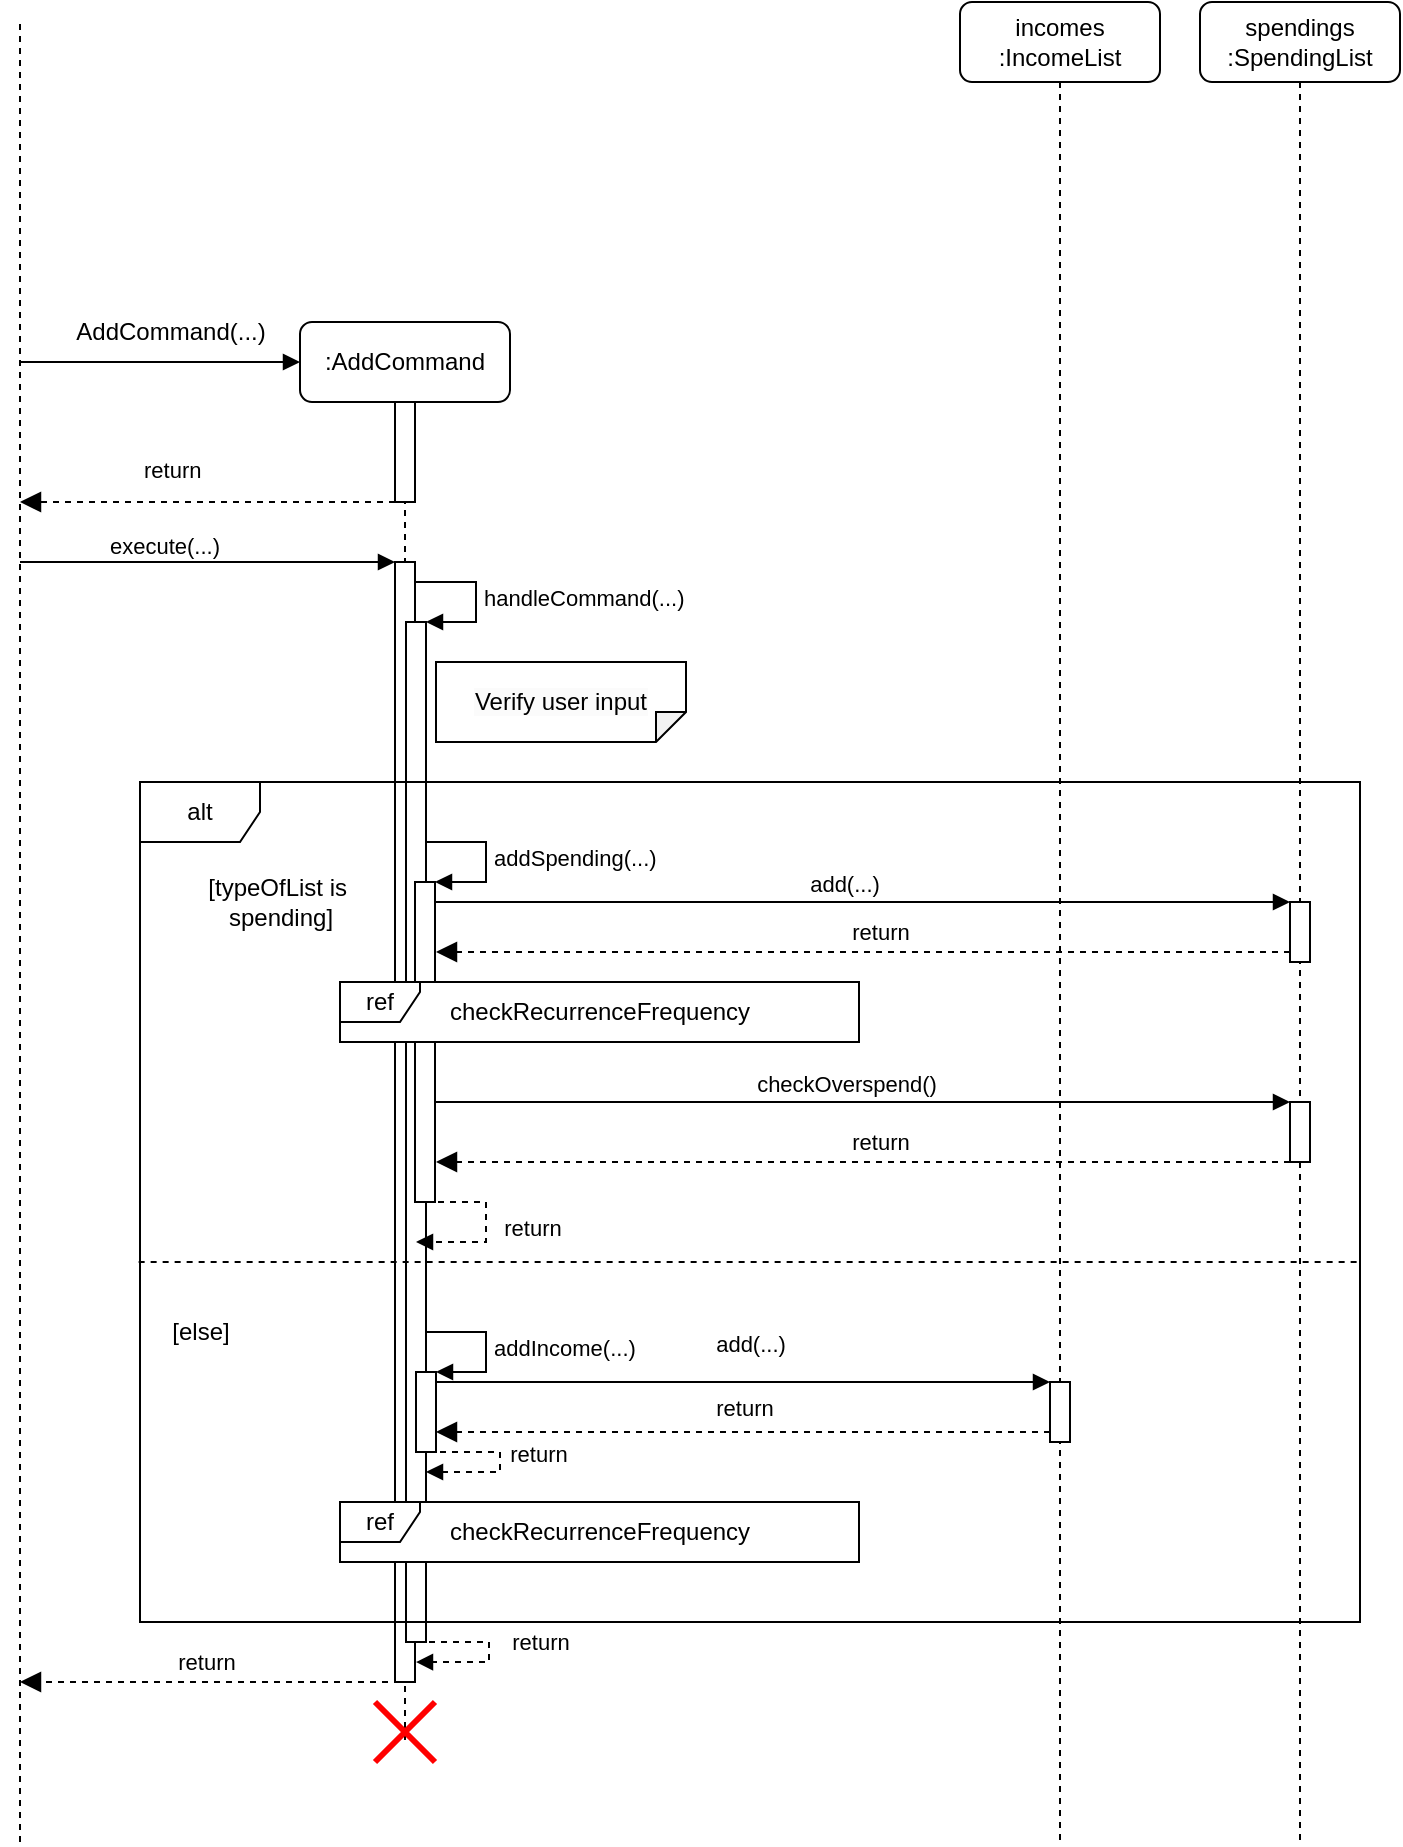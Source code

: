 <mxfile version="24.8.4">
  <diagram name="Page-1" id="2YBvvXClWsGukQMizWep">
    <mxGraphModel dx="1358" dy="851" grid="1" gridSize="10" guides="1" tooltips="1" connect="1" arrows="1" fold="1" page="1" pageScale="1" pageWidth="850" pageHeight="1100" math="0" shadow="0">
      <root>
        <mxCell id="0" />
        <mxCell id="1" parent="0" />
        <mxCell id="aM9ryv3xv72pqoxQDRHE-5" value=":AddCommand" style="shape=umlLifeline;rounded=1;whiteSpace=wrap;html=1;container=0;dropTarget=0;collapsible=0;recursiveResize=0;outlineConnect=0;portConstraint=eastwest;newEdgeStyle={&quot;curved&quot;:0,&quot;rounded&quot;:0};targetShapes=umlLifeline;participant=label;points=[[0,0,0,0,5],[0,1,0,0,-5],[1,0,0,0,5],[1,1,0,0,-5]];perimeter=rectanglePerimeter;" parent="1" vertex="1">
          <mxGeometry x="170" y="200" width="105" height="710" as="geometry" />
        </mxCell>
        <mxCell id="1ialCVmugB1Czv88WBpj-9" value="" style="html=1;points=[];perimeter=orthogonalPerimeter;outlineConnect=0;targetShapes=umlLifeline;portConstraint=eastwest;newEdgeStyle={&quot;edgeStyle&quot;:&quot;elbowEdgeStyle&quot;,&quot;elbow&quot;:&quot;vertical&quot;,&quot;curved&quot;:0,&quot;rounded&quot;:0};" parent="aM9ryv3xv72pqoxQDRHE-5" vertex="1">
          <mxGeometry x="47.5" y="40" width="10" height="50" as="geometry" />
        </mxCell>
        <mxCell id="aM9ryv3xv72pqoxQDRHE-6" value="" style="html=1;points=[];perimeter=orthogonalPerimeter;outlineConnect=0;targetShapes=umlLifeline;portConstraint=eastwest;newEdgeStyle={&quot;edgeStyle&quot;:&quot;elbowEdgeStyle&quot;,&quot;elbow&quot;:&quot;vertical&quot;,&quot;curved&quot;:0,&quot;rounded&quot;:0};" parent="aM9ryv3xv72pqoxQDRHE-5" vertex="1">
          <mxGeometry x="47.5" y="120" width="10" height="560" as="geometry" />
        </mxCell>
        <mxCell id="1ialCVmugB1Czv88WBpj-36" value="" style="html=1;points=[[0,0,0,0,5],[0,1,0,0,-5],[1,0,0,0,5],[1,1,0,0,-5]];perimeter=orthogonalPerimeter;outlineConnect=0;targetShapes=umlLifeline;portConstraint=eastwest;newEdgeStyle={&quot;curved&quot;:0,&quot;rounded&quot;:0};" parent="aM9ryv3xv72pqoxQDRHE-5" vertex="1">
          <mxGeometry x="53" y="150" width="10" height="510" as="geometry" />
        </mxCell>
        <mxCell id="1ialCVmugB1Czv88WBpj-37" value="handleCommand(...)" style="html=1;align=left;spacingLeft=2;endArrow=block;rounded=0;edgeStyle=orthogonalEdgeStyle;curved=0;rounded=0;" parent="aM9ryv3xv72pqoxQDRHE-5" target="1ialCVmugB1Czv88WBpj-36" edge="1">
          <mxGeometry relative="1" as="geometry">
            <mxPoint x="58" y="130" as="sourcePoint" />
            <Array as="points">
              <mxPoint x="88" y="130" />
              <mxPoint x="88" y="150" />
            </Array>
          </mxGeometry>
        </mxCell>
        <mxCell id="1ialCVmugB1Czv88WBpj-59" value="" style="html=1;points=[[0,0,0,0,5],[0,1,0,0,-5],[1,0,0,0,5],[1,1,0,0,-5]];perimeter=orthogonalPerimeter;outlineConnect=0;targetShapes=umlLifeline;portConstraint=eastwest;newEdgeStyle={&quot;curved&quot;:0,&quot;rounded&quot;:0};" parent="aM9ryv3xv72pqoxQDRHE-5" vertex="1">
          <mxGeometry x="57.5" y="280" width="10" height="160" as="geometry" />
        </mxCell>
        <mxCell id="1ialCVmugB1Czv88WBpj-85" value="" style="shape=umlDestroy;whiteSpace=wrap;html=1;strokeWidth=3;targetShapes=umlLifeline;strokeColor=#FF0000;" parent="aM9ryv3xv72pqoxQDRHE-5" vertex="1">
          <mxGeometry x="37.5" y="690" width="30" height="30" as="geometry" />
        </mxCell>
        <mxCell id="1ialCVmugB1Czv88WBpj-17" value="" style="html=1;verticalAlign=bottom;endArrow=block;edgeStyle=elbowEdgeStyle;elbow=vertical;curved=0;rounded=0;" parent="1" target="aM9ryv3xv72pqoxQDRHE-5" edge="1">
          <mxGeometry x="0.346" relative="1" as="geometry">
            <mxPoint x="30" y="220" as="sourcePoint" />
            <Array as="points">
              <mxPoint x="60" y="220" />
            </Array>
            <mxPoint x="195" y="220" as="targetPoint" />
            <mxPoint as="offset" />
          </mxGeometry>
        </mxCell>
        <mxCell id="1ialCVmugB1Czv88WBpj-18" value="" style="html=1;verticalAlign=bottom;endArrow=block;dashed=1;endSize=8;edgeStyle=elbowEdgeStyle;elbow=vertical;curved=0;rounded=0;endFill=1;" parent="1" source="1ialCVmugB1Czv88WBpj-9" edge="1">
          <mxGeometry x="0.003" relative="1" as="geometry">
            <mxPoint x="30" y="290" as="targetPoint" />
            <Array as="points">
              <mxPoint x="140" y="290" />
            </Array>
            <mxPoint x="220" y="280" as="sourcePoint" />
            <mxPoint as="offset" />
          </mxGeometry>
        </mxCell>
        <mxCell id="1ialCVmugB1Czv88WBpj-38" value="alt" style="shape=umlFrame;whiteSpace=wrap;html=1;pointerEvents=0;" parent="1" vertex="1">
          <mxGeometry x="90" y="430" width="610" height="420" as="geometry" />
        </mxCell>
        <mxCell id="1ialCVmugB1Czv88WBpj-40" value="" style="html=1;verticalAlign=bottom;endArrow=block;edgeStyle=elbowEdgeStyle;elbow=vertical;curved=0;rounded=0;" parent="1" target="aM9ryv3xv72pqoxQDRHE-6" edge="1">
          <mxGeometry x="0.346" relative="1" as="geometry">
            <mxPoint x="30" y="320" as="sourcePoint" />
            <Array as="points">
              <mxPoint x="40" y="320" />
            </Array>
            <mxPoint x="170" y="320" as="targetPoint" />
            <mxPoint as="offset" />
          </mxGeometry>
        </mxCell>
        <mxCell id="1ialCVmugB1Czv88WBpj-41" value="execute(...)" style="edgeLabel;html=1;align=center;verticalAlign=middle;resizable=0;points=[];" parent="1ialCVmugB1Czv88WBpj-40" vertex="1" connectable="0">
          <mxGeometry x="-0.036" y="8" relative="1" as="geometry">
            <mxPoint x="-19" as="offset" />
          </mxGeometry>
        </mxCell>
        <mxCell id="1ialCVmugB1Czv88WBpj-48" value="[else]" style="text;html=1;align=center;verticalAlign=middle;resizable=0;points=[];autosize=1;strokeColor=none;fillColor=default;" parent="1" vertex="1">
          <mxGeometry x="95" y="690" width="50" height="30" as="geometry" />
        </mxCell>
        <mxCell id="1ialCVmugB1Czv88WBpj-51" value="incomes :IncomeList" style="shape=umlLifeline;rounded=1;perimeter=lifelinePerimeter;whiteSpace=wrap;html=1;container=0;dropTarget=0;collapsible=0;recursiveResize=0;outlineConnect=0;portConstraint=eastwest;newEdgeStyle={&quot;edgeStyle&quot;:&quot;elbowEdgeStyle&quot;,&quot;elbow&quot;:&quot;vertical&quot;,&quot;curved&quot;:0,&quot;rounded&quot;:0};" parent="1" vertex="1">
          <mxGeometry x="500" y="40" width="100" height="920" as="geometry" />
        </mxCell>
        <mxCell id="1ialCVmugB1Czv88WBpj-81" value="" style="html=1;points=[[0,0,0,0,5],[0,1,0,0,-5],[1,0,0,0,5],[1,1,0,0,-5]];perimeter=orthogonalPerimeter;outlineConnect=0;targetShapes=umlLifeline;portConstraint=eastwest;newEdgeStyle={&quot;curved&quot;:0,&quot;rounded&quot;:0};" parent="1ialCVmugB1Czv88WBpj-51" vertex="1">
          <mxGeometry x="45" y="690" width="10" height="30" as="geometry" />
        </mxCell>
        <mxCell id="1ialCVmugB1Czv88WBpj-53" value="spendings :SpendingList" style="shape=umlLifeline;rounded=1;perimeter=lifelinePerimeter;whiteSpace=wrap;html=1;container=0;dropTarget=0;collapsible=0;recursiveResize=0;outlineConnect=0;portConstraint=eastwest;newEdgeStyle={&quot;edgeStyle&quot;:&quot;elbowEdgeStyle&quot;,&quot;elbow&quot;:&quot;vertical&quot;,&quot;curved&quot;:0,&quot;rounded&quot;:0};" parent="1" vertex="1">
          <mxGeometry x="620" y="40" width="100" height="920" as="geometry" />
        </mxCell>
        <mxCell id="1ialCVmugB1Czv88WBpj-73" value="" style="html=1;points=[[0,0,0,0,5],[0,1,0,0,-5],[1,0,0,0,5],[1,1,0,0,-5]];perimeter=orthogonalPerimeter;outlineConnect=0;targetShapes=umlLifeline;portConstraint=eastwest;newEdgeStyle={&quot;curved&quot;:0,&quot;rounded&quot;:0};" parent="1ialCVmugB1Czv88WBpj-53" vertex="1">
          <mxGeometry x="45" y="450" width="10" height="30" as="geometry" />
        </mxCell>
        <mxCell id="oXqM3QbD9CkqxF4lTYU8-15" value="" style="html=1;points=[[0,0,0,0,5],[0,1,0,0,-5],[1,0,0,0,5],[1,1,0,0,-5]];perimeter=orthogonalPerimeter;outlineConnect=0;targetShapes=umlLifeline;portConstraint=eastwest;newEdgeStyle={&quot;curved&quot;:0,&quot;rounded&quot;:0};" vertex="1" parent="1ialCVmugB1Czv88WBpj-53">
          <mxGeometry x="45" y="550" width="10" height="30" as="geometry" />
        </mxCell>
        <mxCell id="1ialCVmugB1Czv88WBpj-43" value="[typeOfList is&amp;nbsp;&lt;div&gt;spending&lt;span style=&quot;background-color: initial;&quot;&gt;]&lt;/span&gt;&lt;/div&gt;" style="text;html=1;align=center;verticalAlign=middle;resizable=0;points=[];autosize=1;strokeColor=none;fillColor=default;shadow=0;" parent="1" vertex="1">
          <mxGeometry x="110" y="470" width="100" height="40" as="geometry" />
        </mxCell>
        <mxCell id="1ialCVmugB1Czv88WBpj-60" value="addSpending(...)" style="html=1;align=left;spacingLeft=2;endArrow=block;rounded=0;edgeStyle=orthogonalEdgeStyle;curved=0;rounded=0;" parent="1" target="1ialCVmugB1Czv88WBpj-59" edge="1">
          <mxGeometry relative="1" as="geometry">
            <mxPoint x="233" y="460" as="sourcePoint" />
            <Array as="points">
              <mxPoint x="263" y="460" />
              <mxPoint x="263" y="480" />
            </Array>
          </mxGeometry>
        </mxCell>
        <mxCell id="1ialCVmugB1Czv88WBpj-66" value="" style="html=1;points=[[0,0,0,0,5],[0,1,0,0,-5],[1,0,0,0,5],[1,1,0,0,-5]];perimeter=orthogonalPerimeter;outlineConnect=0;targetShapes=umlLifeline;portConstraint=eastwest;newEdgeStyle={&quot;curved&quot;:0,&quot;rounded&quot;:0};" parent="1" vertex="1">
          <mxGeometry x="228" y="725" width="10" height="40" as="geometry" />
        </mxCell>
        <mxCell id="1ialCVmugB1Czv88WBpj-67" value="addIncome(...)" style="html=1;align=left;spacingLeft=2;endArrow=block;rounded=0;edgeStyle=orthogonalEdgeStyle;curved=0;rounded=0;" parent="1" target="1ialCVmugB1Czv88WBpj-66" edge="1">
          <mxGeometry x="0.005" relative="1" as="geometry">
            <mxPoint x="233" y="705" as="sourcePoint" />
            <Array as="points">
              <mxPoint x="263" y="705" />
              <mxPoint x="263" y="725" />
            </Array>
            <mxPoint as="offset" />
          </mxGeometry>
        </mxCell>
        <mxCell id="1ialCVmugB1Czv88WBpj-75" value="" style="html=1;verticalAlign=bottom;endArrow=block;dashed=1;endSize=8;curved=0;rounded=0;exitX=0;exitY=1;exitDx=0;exitDy=-5;endFill=1;strokeWidth=1;" parent="1" source="1ialCVmugB1Czv88WBpj-73" edge="1">
          <mxGeometry relative="1" as="geometry">
            <mxPoint x="238" y="515" as="targetPoint" />
          </mxGeometry>
        </mxCell>
        <mxCell id="VLh5bKRLz8x9KIW3gmQL-2" value="return" style="edgeLabel;html=1;align=center;verticalAlign=middle;resizable=0;points=[];" parent="1ialCVmugB1Czv88WBpj-75" vertex="1" connectable="0">
          <mxGeometry x="0.499" relative="1" as="geometry">
            <mxPoint x="115" y="-10" as="offset" />
          </mxGeometry>
        </mxCell>
        <mxCell id="1ialCVmugB1Czv88WBpj-74" value="add(...)" style="html=1;verticalAlign=bottom;endArrow=block;curved=0;rounded=0;" parent="1" source="1ialCVmugB1Czv88WBpj-59" target="1ialCVmugB1Czv88WBpj-73" edge="1">
          <mxGeometry x="-0.044" relative="1" as="geometry">
            <mxPoint x="460" y="495" as="sourcePoint" />
            <mxPoint x="530" y="490" as="targetPoint" />
            <Array as="points">
              <mxPoint x="390" y="490" />
            </Array>
            <mxPoint as="offset" />
          </mxGeometry>
        </mxCell>
        <mxCell id="1ialCVmugB1Czv88WBpj-82" value="add(...)" style="html=1;verticalAlign=bottom;endArrow=block;curved=0;rounded=0;" parent="1" target="1ialCVmugB1Czv88WBpj-81" edge="1">
          <mxGeometry x="0.018" y="10" relative="1" as="geometry">
            <mxPoint x="238" y="730" as="sourcePoint" />
            <Array as="points">
              <mxPoint x="310" y="730" />
            </Array>
            <mxPoint as="offset" />
          </mxGeometry>
        </mxCell>
        <mxCell id="1ialCVmugB1Czv88WBpj-83" value="" style="html=1;verticalAlign=bottom;endArrow=block;dashed=1;endSize=8;curved=0;rounded=0;exitX=0;exitY=1;exitDx=0;exitDy=-5;entryX=1;entryY=1;entryDx=0;entryDy=-5;entryPerimeter=0;endFill=1;" parent="1" source="1ialCVmugB1Czv88WBpj-81" edge="1">
          <mxGeometry relative="1" as="geometry">
            <mxPoint x="238" y="755" as="targetPoint" />
          </mxGeometry>
        </mxCell>
        <mxCell id="1ialCVmugB1Czv88WBpj-84" value="" style="endArrow=none;dashed=1;html=1;rounded=0;exitX=-0.001;exitY=0.532;exitDx=0;exitDy=0;exitPerimeter=0;" parent="1" edge="1">
          <mxGeometry width="50" height="50" relative="1" as="geometry">
            <mxPoint x="89.32" y="670.0" as="sourcePoint" />
            <mxPoint x="700" y="670" as="targetPoint" />
          </mxGeometry>
        </mxCell>
        <mxCell id="1ialCVmugB1Czv88WBpj-89" value="" style="html=1;align=left;spacingLeft=2;endArrow=block;rounded=0;edgeStyle=orthogonalEdgeStyle;curved=0;rounded=0;dashed=1;" parent="1" edge="1">
          <mxGeometry relative="1" as="geometry">
            <mxPoint x="240" y="765" as="sourcePoint" />
            <Array as="points">
              <mxPoint x="270" y="765" />
              <mxPoint x="270" y="775" />
            </Array>
            <mxPoint x="233" y="775" as="targetPoint" />
          </mxGeometry>
        </mxCell>
        <mxCell id="1ialCVmugB1Czv88WBpj-90" value="" style="html=1;align=left;spacingLeft=2;endArrow=block;rounded=0;edgeStyle=orthogonalEdgeStyle;curved=0;rounded=0;dashed=1;" parent="1" edge="1">
          <mxGeometry relative="1" as="geometry">
            <mxPoint x="234.5" y="860" as="sourcePoint" />
            <Array as="points">
              <mxPoint x="264.5" y="860.03" />
              <mxPoint x="264.5" y="870.03" />
            </Array>
            <mxPoint x="228" y="870.03" as="targetPoint" />
          </mxGeometry>
        </mxCell>
        <mxCell id="1ialCVmugB1Czv88WBpj-91" value="" style="html=1;align=left;spacingLeft=2;endArrow=block;rounded=0;edgeStyle=orthogonalEdgeStyle;curved=0;rounded=0;dashed=1;" parent="1" edge="1">
          <mxGeometry relative="1" as="geometry">
            <mxPoint x="233" y="640" as="sourcePoint" />
            <Array as="points">
              <mxPoint x="263" y="640" />
              <mxPoint x="263" y="660" />
            </Array>
            <mxPoint x="228" y="660" as="targetPoint" />
          </mxGeometry>
        </mxCell>
        <mxCell id="VLh5bKRLz8x9KIW3gmQL-6" value="return" style="edgeLabel;html=1;align=center;verticalAlign=middle;resizable=0;points=[];" parent="1ialCVmugB1Czv88WBpj-91" vertex="1" connectable="0">
          <mxGeometry x="-0.033" y="1" relative="1" as="geometry">
            <mxPoint x="22" y="2" as="offset" />
          </mxGeometry>
        </mxCell>
        <mxCell id="VLh5bKRLz8x9KIW3gmQL-1" value="&lt;span style=&quot;color: rgb(0, 0, 0); font-family: Helvetica; font-size: 11px; font-style: normal; font-variant-ligatures: normal; font-variant-caps: normal; font-weight: 400; letter-spacing: normal; orphans: 2; text-align: center; text-indent: 0px; text-transform: none; widows: 2; word-spacing: 0px; -webkit-text-stroke-width: 0px; white-space: nowrap; background-color: rgb(255, 255, 255); text-decoration-thickness: initial; text-decoration-style: initial; text-decoration-color: initial; display: inline !important; float: none;&quot;&gt;return&lt;/span&gt;" style="text;whiteSpace=wrap;html=1;" parent="1" vertex="1">
          <mxGeometry x="90" y="260" width="60" height="40" as="geometry" />
        </mxCell>
        <mxCell id="VLh5bKRLz8x9KIW3gmQL-3" value="AddCommand(...)" style="text;html=1;align=center;verticalAlign=middle;resizable=0;points=[];autosize=1;strokeColor=none;fillColor=none;" parent="1" vertex="1">
          <mxGeometry x="45" y="190" width="120" height="30" as="geometry" />
        </mxCell>
        <mxCell id="VLh5bKRLz8x9KIW3gmQL-7" value="return" style="edgeLabel;html=1;align=center;verticalAlign=middle;resizable=0;points=[];" parent="1" vertex="1" connectable="0">
          <mxGeometry x="307.5" y="764.996" as="geometry">
            <mxPoint x="-19" y="1" as="offset" />
          </mxGeometry>
        </mxCell>
        <mxCell id="VLh5bKRLz8x9KIW3gmQL-8" value="return" style="edgeLabel;html=1;align=center;verticalAlign=middle;resizable=0;points=[];" parent="1" vertex="1" connectable="0">
          <mxGeometry x="290" y="739.996" as="geometry">
            <mxPoint x="102" y="3" as="offset" />
          </mxGeometry>
        </mxCell>
        <mxCell id="VLh5bKRLz8x9KIW3gmQL-9" value="return" style="edgeLabel;html=1;align=center;verticalAlign=middle;resizable=0;points=[];" parent="1" vertex="1" connectable="0">
          <mxGeometry x="290" y="859.996" as="geometry" />
        </mxCell>
        <mxCell id="oXqM3QbD9CkqxF4lTYU8-1" value="" style="endArrow=none;dashed=1;html=1;rounded=0;" edge="1" parent="1">
          <mxGeometry width="50" height="50" relative="1" as="geometry">
            <mxPoint x="30" y="960" as="sourcePoint" />
            <mxPoint x="30" y="50" as="targetPoint" />
          </mxGeometry>
        </mxCell>
        <mxCell id="oXqM3QbD9CkqxF4lTYU8-2" value="&lt;meta charset=&quot;utf-8&quot;&gt;&lt;span style=&quot;color: rgb(0, 0, 0); font-family: Helvetica; font-size: 12px; font-style: normal; font-variant-ligatures: normal; font-variant-caps: normal; font-weight: 400; letter-spacing: normal; orphans: 2; text-align: center; text-indent: 0px; text-transform: none; widows: 2; word-spacing: 0px; -webkit-text-stroke-width: 0px; white-space: nowrap; background-color: rgb(251, 251, 251); text-decoration-thickness: initial; text-decoration-style: initial; text-decoration-color: initial; display: inline !important; float: none;&quot;&gt;Verify user input&lt;/span&gt;" style="shape=note;whiteSpace=wrap;html=1;backgroundOutline=1;darkOpacity=0.05;flipV=1;size=15;" vertex="1" parent="1">
          <mxGeometry x="238" y="370" width="125" height="40" as="geometry" />
        </mxCell>
        <mxCell id="oXqM3QbD9CkqxF4lTYU8-9" value="" style="group" vertex="1" connectable="0" parent="1">
          <mxGeometry x="190" y="530" width="259.5" height="30" as="geometry" />
        </mxCell>
        <mxCell id="oXqM3QbD9CkqxF4lTYU8-4" value="ref" style="shape=umlFrame;whiteSpace=wrap;html=1;pointerEvents=0;fillColor=default;swimlaneFillColor=default;width=40;height=20;" vertex="1" parent="oXqM3QbD9CkqxF4lTYU8-9">
          <mxGeometry width="259.5" height="30" as="geometry" />
        </mxCell>
        <mxCell id="oXqM3QbD9CkqxF4lTYU8-8" value="checkRecurrenceFrequency" style="text;html=1;align=center;verticalAlign=middle;whiteSpace=wrap;rounded=0;" vertex="1" parent="oXqM3QbD9CkqxF4lTYU8-9">
          <mxGeometry x="99.75" width="60" height="30" as="geometry" />
        </mxCell>
        <mxCell id="oXqM3QbD9CkqxF4lTYU8-10" value="" style="group" vertex="1" connectable="0" parent="1">
          <mxGeometry x="190" y="790" width="259.5" height="30" as="geometry" />
        </mxCell>
        <mxCell id="oXqM3QbD9CkqxF4lTYU8-11" value="ref" style="shape=umlFrame;whiteSpace=wrap;html=1;pointerEvents=0;fillColor=default;swimlaneFillColor=default;width=40;height=20;" vertex="1" parent="oXqM3QbD9CkqxF4lTYU8-10">
          <mxGeometry width="259.5" height="30" as="geometry" />
        </mxCell>
        <mxCell id="oXqM3QbD9CkqxF4lTYU8-12" value="checkRecurrenceFrequency" style="text;html=1;align=center;verticalAlign=middle;whiteSpace=wrap;rounded=0;" vertex="1" parent="oXqM3QbD9CkqxF4lTYU8-10">
          <mxGeometry x="99.75" width="60" height="30" as="geometry" />
        </mxCell>
        <mxCell id="oXqM3QbD9CkqxF4lTYU8-14" value="checkOverspend()" style="html=1;verticalAlign=bottom;endArrow=block;curved=0;rounded=0;" edge="1" parent="1" target="oXqM3QbD9CkqxF4lTYU8-15">
          <mxGeometry x="-0.043" relative="1" as="geometry">
            <mxPoint x="238" y="590" as="sourcePoint" />
            <mxPoint x="745" y="590" as="targetPoint" />
            <Array as="points">
              <mxPoint x="390" y="590" />
            </Array>
            <mxPoint as="offset" />
          </mxGeometry>
        </mxCell>
        <mxCell id="oXqM3QbD9CkqxF4lTYU8-17" value="" style="html=1;verticalAlign=bottom;endArrow=block;dashed=1;endSize=8;curved=0;rounded=0;endFill=1;strokeWidth=1;" edge="1" parent="1" source="oXqM3QbD9CkqxF4lTYU8-15">
          <mxGeometry relative="1" as="geometry">
            <mxPoint x="238" y="620" as="targetPoint" />
            <mxPoint x="745" y="620" as="sourcePoint" />
          </mxGeometry>
        </mxCell>
        <mxCell id="oXqM3QbD9CkqxF4lTYU8-18" value="return" style="edgeLabel;html=1;align=center;verticalAlign=middle;resizable=0;points=[];" vertex="1" connectable="0" parent="oXqM3QbD9CkqxF4lTYU8-17">
          <mxGeometry x="0.499" relative="1" as="geometry">
            <mxPoint x="115" y="-10" as="offset" />
          </mxGeometry>
        </mxCell>
        <mxCell id="oXqM3QbD9CkqxF4lTYU8-20" value="" style="html=1;verticalAlign=bottom;endArrow=block;dashed=1;endSize=8;edgeStyle=elbowEdgeStyle;elbow=vertical;curved=0;rounded=0;endFill=1;" edge="1" parent="1">
          <mxGeometry x="0.003" relative="1" as="geometry">
            <mxPoint x="30" y="880" as="targetPoint" />
            <Array as="points">
              <mxPoint x="136" y="880" />
            </Array>
            <mxPoint x="214" y="880" as="sourcePoint" />
            <mxPoint as="offset" />
          </mxGeometry>
        </mxCell>
        <mxCell id="oXqM3QbD9CkqxF4lTYU8-22" value="return" style="edgeLabel;html=1;align=center;verticalAlign=middle;resizable=0;points=[];" vertex="1" connectable="0" parent="oXqM3QbD9CkqxF4lTYU8-20">
          <mxGeometry x="0.367" y="2" relative="1" as="geometry">
            <mxPoint x="35" y="-12" as="offset" />
          </mxGeometry>
        </mxCell>
      </root>
    </mxGraphModel>
  </diagram>
</mxfile>
